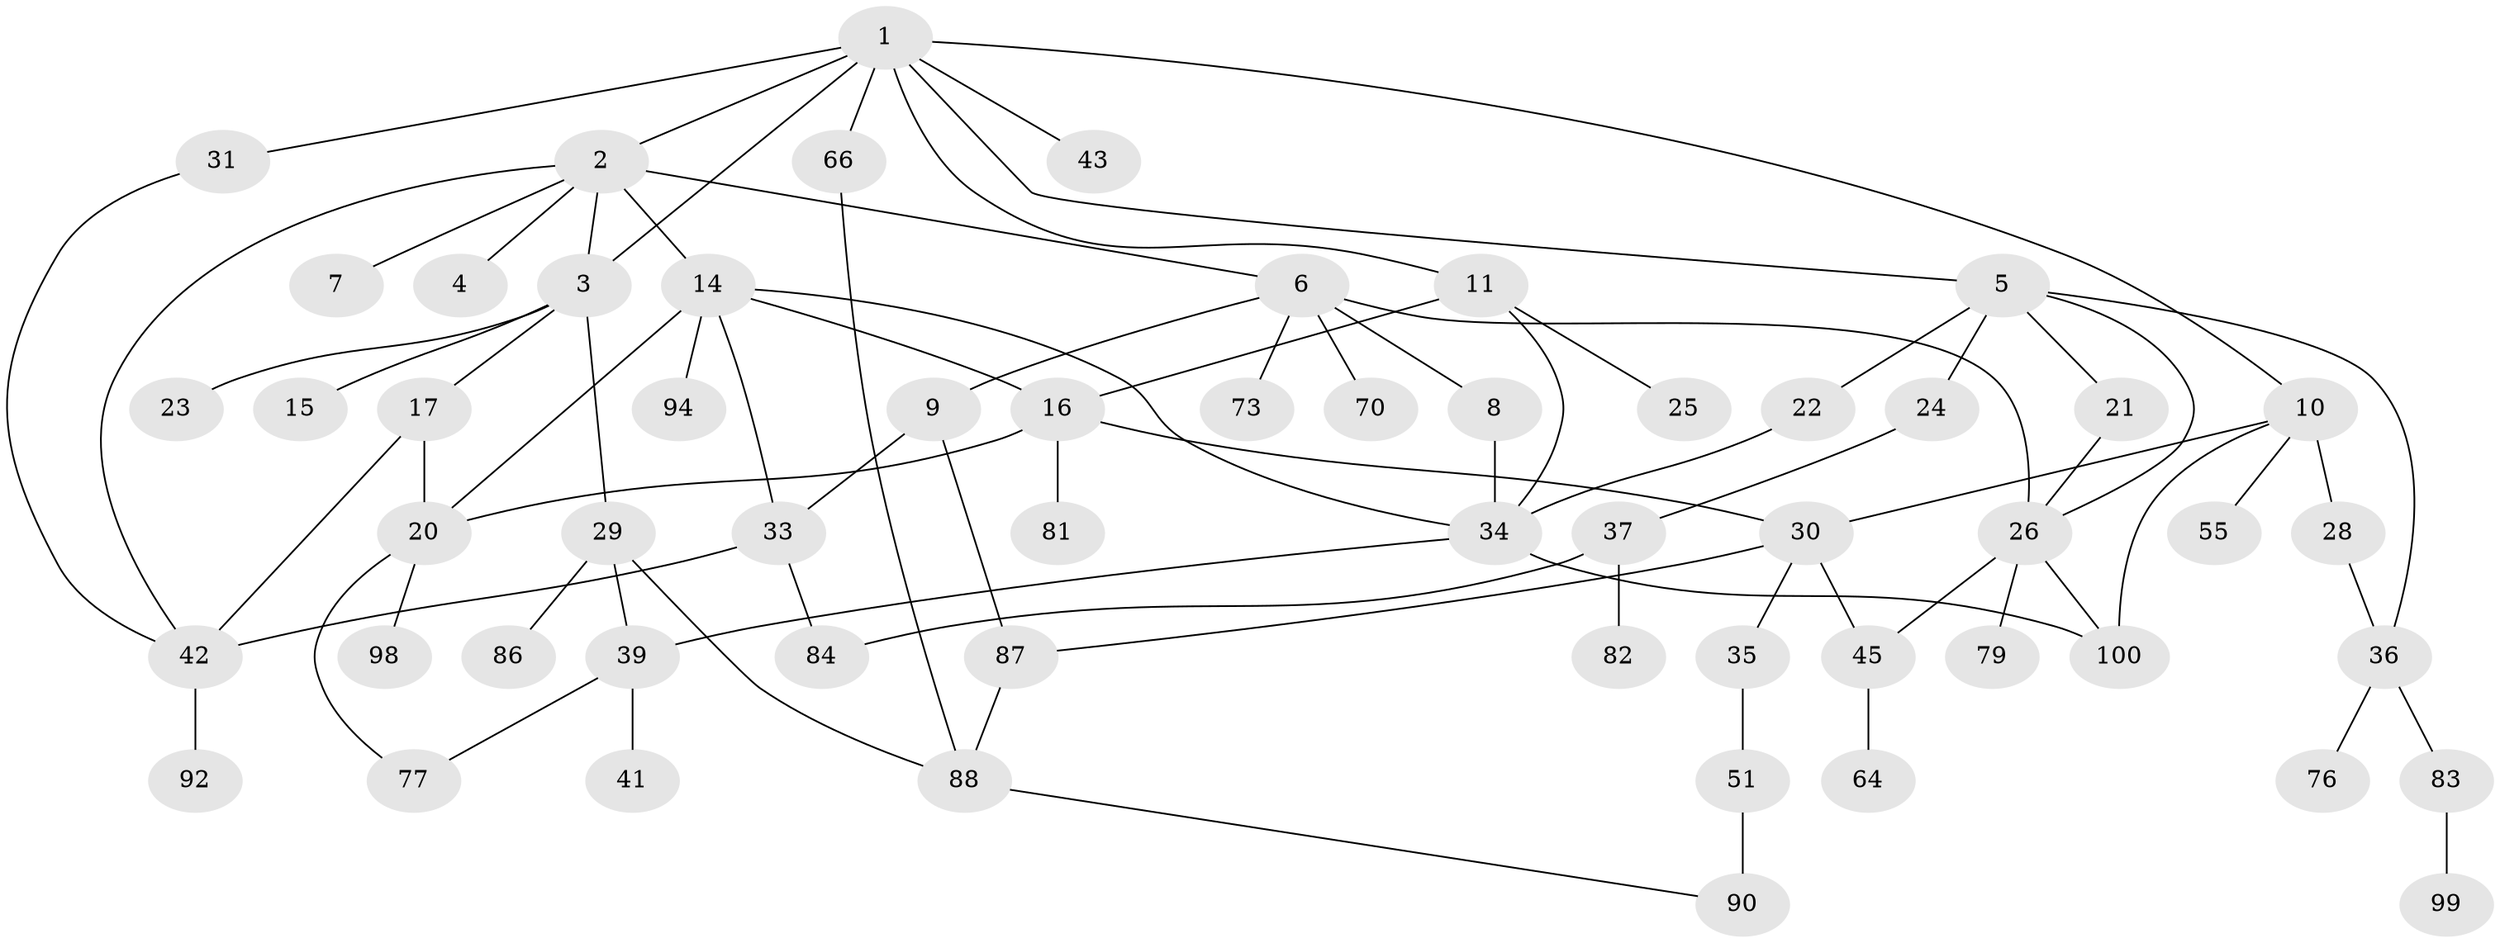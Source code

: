 // original degree distribution, {8: 0.017094017094017096, 5: 0.05128205128205128, 2: 0.26495726495726496, 6: 0.042735042735042736, 3: 0.24786324786324787, 4: 0.07692307692307693, 1: 0.29914529914529914}
// Generated by graph-tools (version 1.1) at 2025/16/03/04/25 18:16:54]
// undirected, 58 vertices, 82 edges
graph export_dot {
graph [start="1"]
  node [color=gray90,style=filled];
  1;
  2;
  3 [super="+12"];
  4 [super="+62"];
  5;
  6;
  7 [super="+40"];
  8 [super="+46+104"];
  9 [super="+48"];
  10 [super="+27"];
  11 [super="+13+106"];
  14 [super="+53+19"];
  15 [super="+117"];
  16 [super="+75"];
  17 [super="+18"];
  20 [super="+57"];
  21;
  22 [super="+49"];
  23;
  24 [super="+44"];
  25;
  26 [super="+61+54+38"];
  28 [super="+68"];
  29 [super="+74"];
  30 [super="+32"];
  31;
  33 [super="+47"];
  34 [super="+101+78+56+58"];
  35;
  36 [super="+71"];
  37 [super="+52"];
  39;
  41 [super="+72"];
  42 [super="+69+95"];
  43 [super="+67"];
  45 [super="+97"];
  51 [super="+65+108+111+85"];
  55;
  64;
  66;
  70;
  73;
  76;
  77 [super="+110"];
  79;
  81;
  82;
  83 [super="+116"];
  84;
  86;
  87;
  88 [super="+102+113"];
  90;
  92 [super="+107"];
  94 [super="+96"];
  98;
  99;
  100;
  1 -- 2;
  1 -- 3;
  1 -- 5;
  1 -- 10;
  1 -- 11;
  1 -- 31;
  1 -- 43;
  1 -- 66;
  2 -- 4;
  2 -- 6;
  2 -- 7;
  2 -- 14 [weight=2];
  2 -- 42;
  2 -- 3;
  3 -- 17;
  3 -- 23;
  3 -- 29;
  3 -- 15;
  5 -- 21;
  5 -- 22;
  5 -- 24;
  5 -- 26;
  5 -- 36;
  6 -- 8;
  6 -- 9;
  6 -- 70;
  6 -- 73;
  6 -- 26;
  8 -- 34;
  9 -- 33 [weight=2];
  9 -- 87;
  10 -- 28 [weight=2];
  10 -- 30 [weight=2];
  10 -- 55;
  10 -- 100;
  11 -- 16;
  11 -- 25;
  11 -- 34;
  14 -- 16;
  14 -- 20;
  14 -- 94;
  14 -- 33;
  14 -- 34;
  16 -- 20;
  16 -- 81;
  16 -- 30;
  17 -- 20;
  17 -- 42;
  20 -- 98;
  20 -- 77;
  21 -- 26;
  22 -- 34;
  24 -- 37;
  26 -- 100;
  26 -- 45;
  26 -- 79;
  28 -- 36;
  29 -- 88;
  29 -- 39;
  29 -- 86;
  30 -- 35;
  30 -- 87;
  30 -- 45;
  31 -- 42;
  33 -- 84;
  33 -- 42 [weight=2];
  34 -- 39;
  34 -- 100;
  35 -- 51 [weight=2];
  36 -- 83;
  36 -- 76;
  37 -- 82;
  37 -- 84;
  39 -- 41;
  39 -- 77;
  42 -- 92;
  45 -- 64;
  51 -- 90 [weight=2];
  66 -- 88;
  83 -- 99;
  87 -- 88;
  88 -- 90;
}
